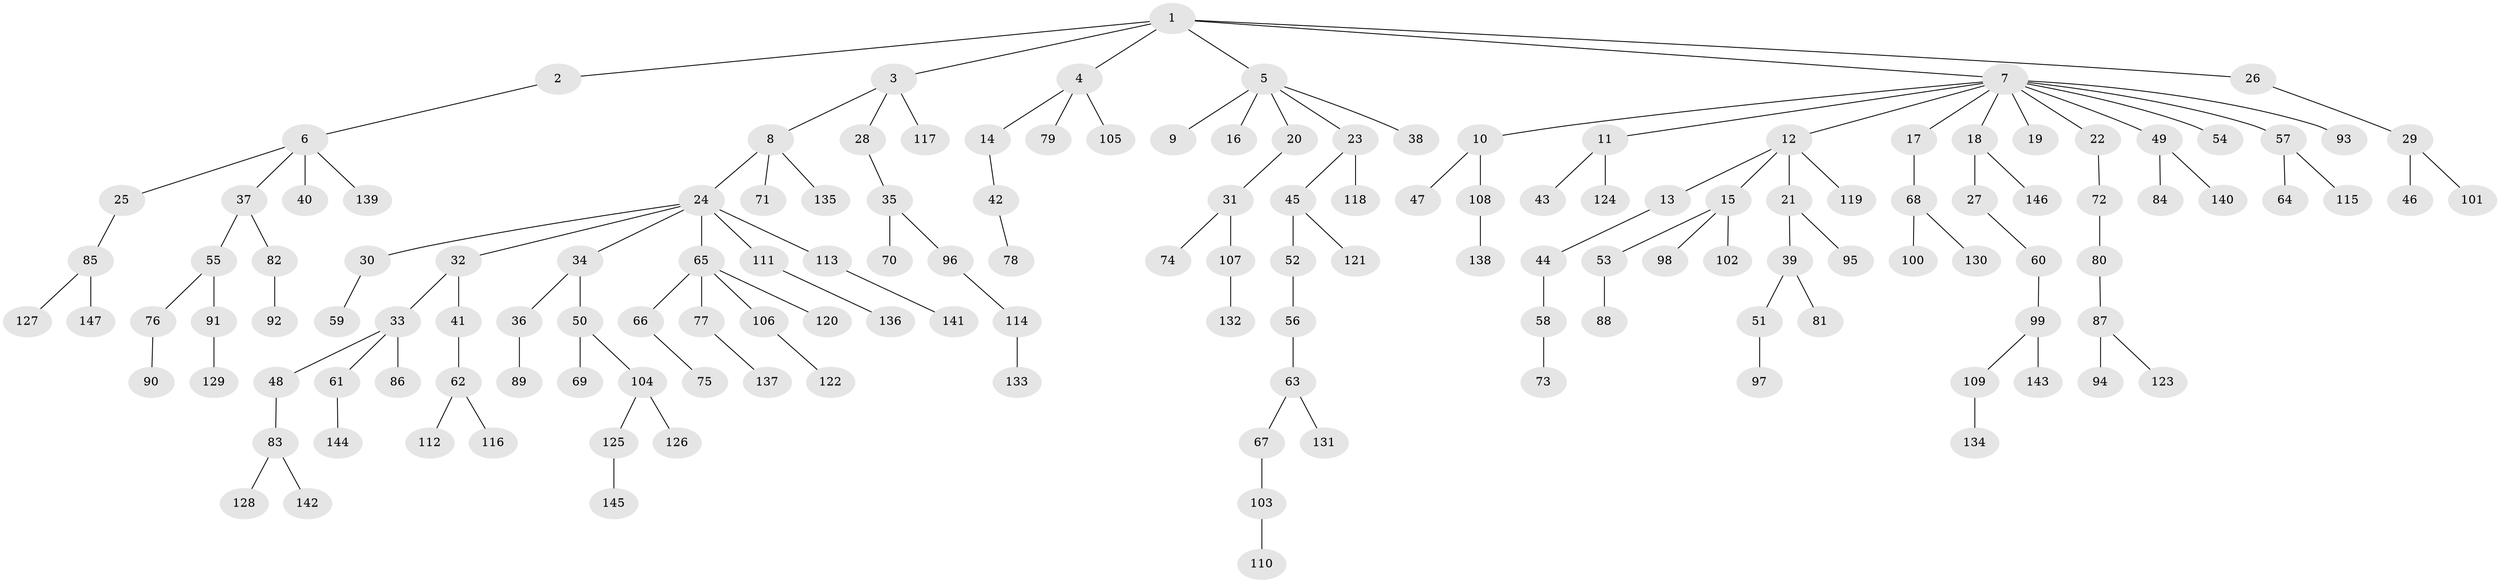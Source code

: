 // Generated by graph-tools (version 1.1) at 2025/50/03/09/25 03:50:22]
// undirected, 147 vertices, 146 edges
graph export_dot {
graph [start="1"]
  node [color=gray90,style=filled];
  1;
  2;
  3;
  4;
  5;
  6;
  7;
  8;
  9;
  10;
  11;
  12;
  13;
  14;
  15;
  16;
  17;
  18;
  19;
  20;
  21;
  22;
  23;
  24;
  25;
  26;
  27;
  28;
  29;
  30;
  31;
  32;
  33;
  34;
  35;
  36;
  37;
  38;
  39;
  40;
  41;
  42;
  43;
  44;
  45;
  46;
  47;
  48;
  49;
  50;
  51;
  52;
  53;
  54;
  55;
  56;
  57;
  58;
  59;
  60;
  61;
  62;
  63;
  64;
  65;
  66;
  67;
  68;
  69;
  70;
  71;
  72;
  73;
  74;
  75;
  76;
  77;
  78;
  79;
  80;
  81;
  82;
  83;
  84;
  85;
  86;
  87;
  88;
  89;
  90;
  91;
  92;
  93;
  94;
  95;
  96;
  97;
  98;
  99;
  100;
  101;
  102;
  103;
  104;
  105;
  106;
  107;
  108;
  109;
  110;
  111;
  112;
  113;
  114;
  115;
  116;
  117;
  118;
  119;
  120;
  121;
  122;
  123;
  124;
  125;
  126;
  127;
  128;
  129;
  130;
  131;
  132;
  133;
  134;
  135;
  136;
  137;
  138;
  139;
  140;
  141;
  142;
  143;
  144;
  145;
  146;
  147;
  1 -- 2;
  1 -- 3;
  1 -- 4;
  1 -- 5;
  1 -- 7;
  1 -- 26;
  2 -- 6;
  3 -- 8;
  3 -- 28;
  3 -- 117;
  4 -- 14;
  4 -- 79;
  4 -- 105;
  5 -- 9;
  5 -- 16;
  5 -- 20;
  5 -- 23;
  5 -- 38;
  6 -- 25;
  6 -- 37;
  6 -- 40;
  6 -- 139;
  7 -- 10;
  7 -- 11;
  7 -- 12;
  7 -- 17;
  7 -- 18;
  7 -- 19;
  7 -- 22;
  7 -- 49;
  7 -- 54;
  7 -- 57;
  7 -- 93;
  8 -- 24;
  8 -- 71;
  8 -- 135;
  10 -- 47;
  10 -- 108;
  11 -- 43;
  11 -- 124;
  12 -- 13;
  12 -- 15;
  12 -- 21;
  12 -- 119;
  13 -- 44;
  14 -- 42;
  15 -- 53;
  15 -- 98;
  15 -- 102;
  17 -- 68;
  18 -- 27;
  18 -- 146;
  20 -- 31;
  21 -- 39;
  21 -- 95;
  22 -- 72;
  23 -- 45;
  23 -- 118;
  24 -- 30;
  24 -- 32;
  24 -- 34;
  24 -- 65;
  24 -- 111;
  24 -- 113;
  25 -- 85;
  26 -- 29;
  27 -- 60;
  28 -- 35;
  29 -- 46;
  29 -- 101;
  30 -- 59;
  31 -- 74;
  31 -- 107;
  32 -- 33;
  32 -- 41;
  33 -- 48;
  33 -- 61;
  33 -- 86;
  34 -- 36;
  34 -- 50;
  35 -- 70;
  35 -- 96;
  36 -- 89;
  37 -- 55;
  37 -- 82;
  39 -- 51;
  39 -- 81;
  41 -- 62;
  42 -- 78;
  44 -- 58;
  45 -- 52;
  45 -- 121;
  48 -- 83;
  49 -- 84;
  49 -- 140;
  50 -- 69;
  50 -- 104;
  51 -- 97;
  52 -- 56;
  53 -- 88;
  55 -- 76;
  55 -- 91;
  56 -- 63;
  57 -- 64;
  57 -- 115;
  58 -- 73;
  60 -- 99;
  61 -- 144;
  62 -- 112;
  62 -- 116;
  63 -- 67;
  63 -- 131;
  65 -- 66;
  65 -- 77;
  65 -- 106;
  65 -- 120;
  66 -- 75;
  67 -- 103;
  68 -- 100;
  68 -- 130;
  72 -- 80;
  76 -- 90;
  77 -- 137;
  80 -- 87;
  82 -- 92;
  83 -- 128;
  83 -- 142;
  85 -- 127;
  85 -- 147;
  87 -- 94;
  87 -- 123;
  91 -- 129;
  96 -- 114;
  99 -- 109;
  99 -- 143;
  103 -- 110;
  104 -- 125;
  104 -- 126;
  106 -- 122;
  107 -- 132;
  108 -- 138;
  109 -- 134;
  111 -- 136;
  113 -- 141;
  114 -- 133;
  125 -- 145;
}
